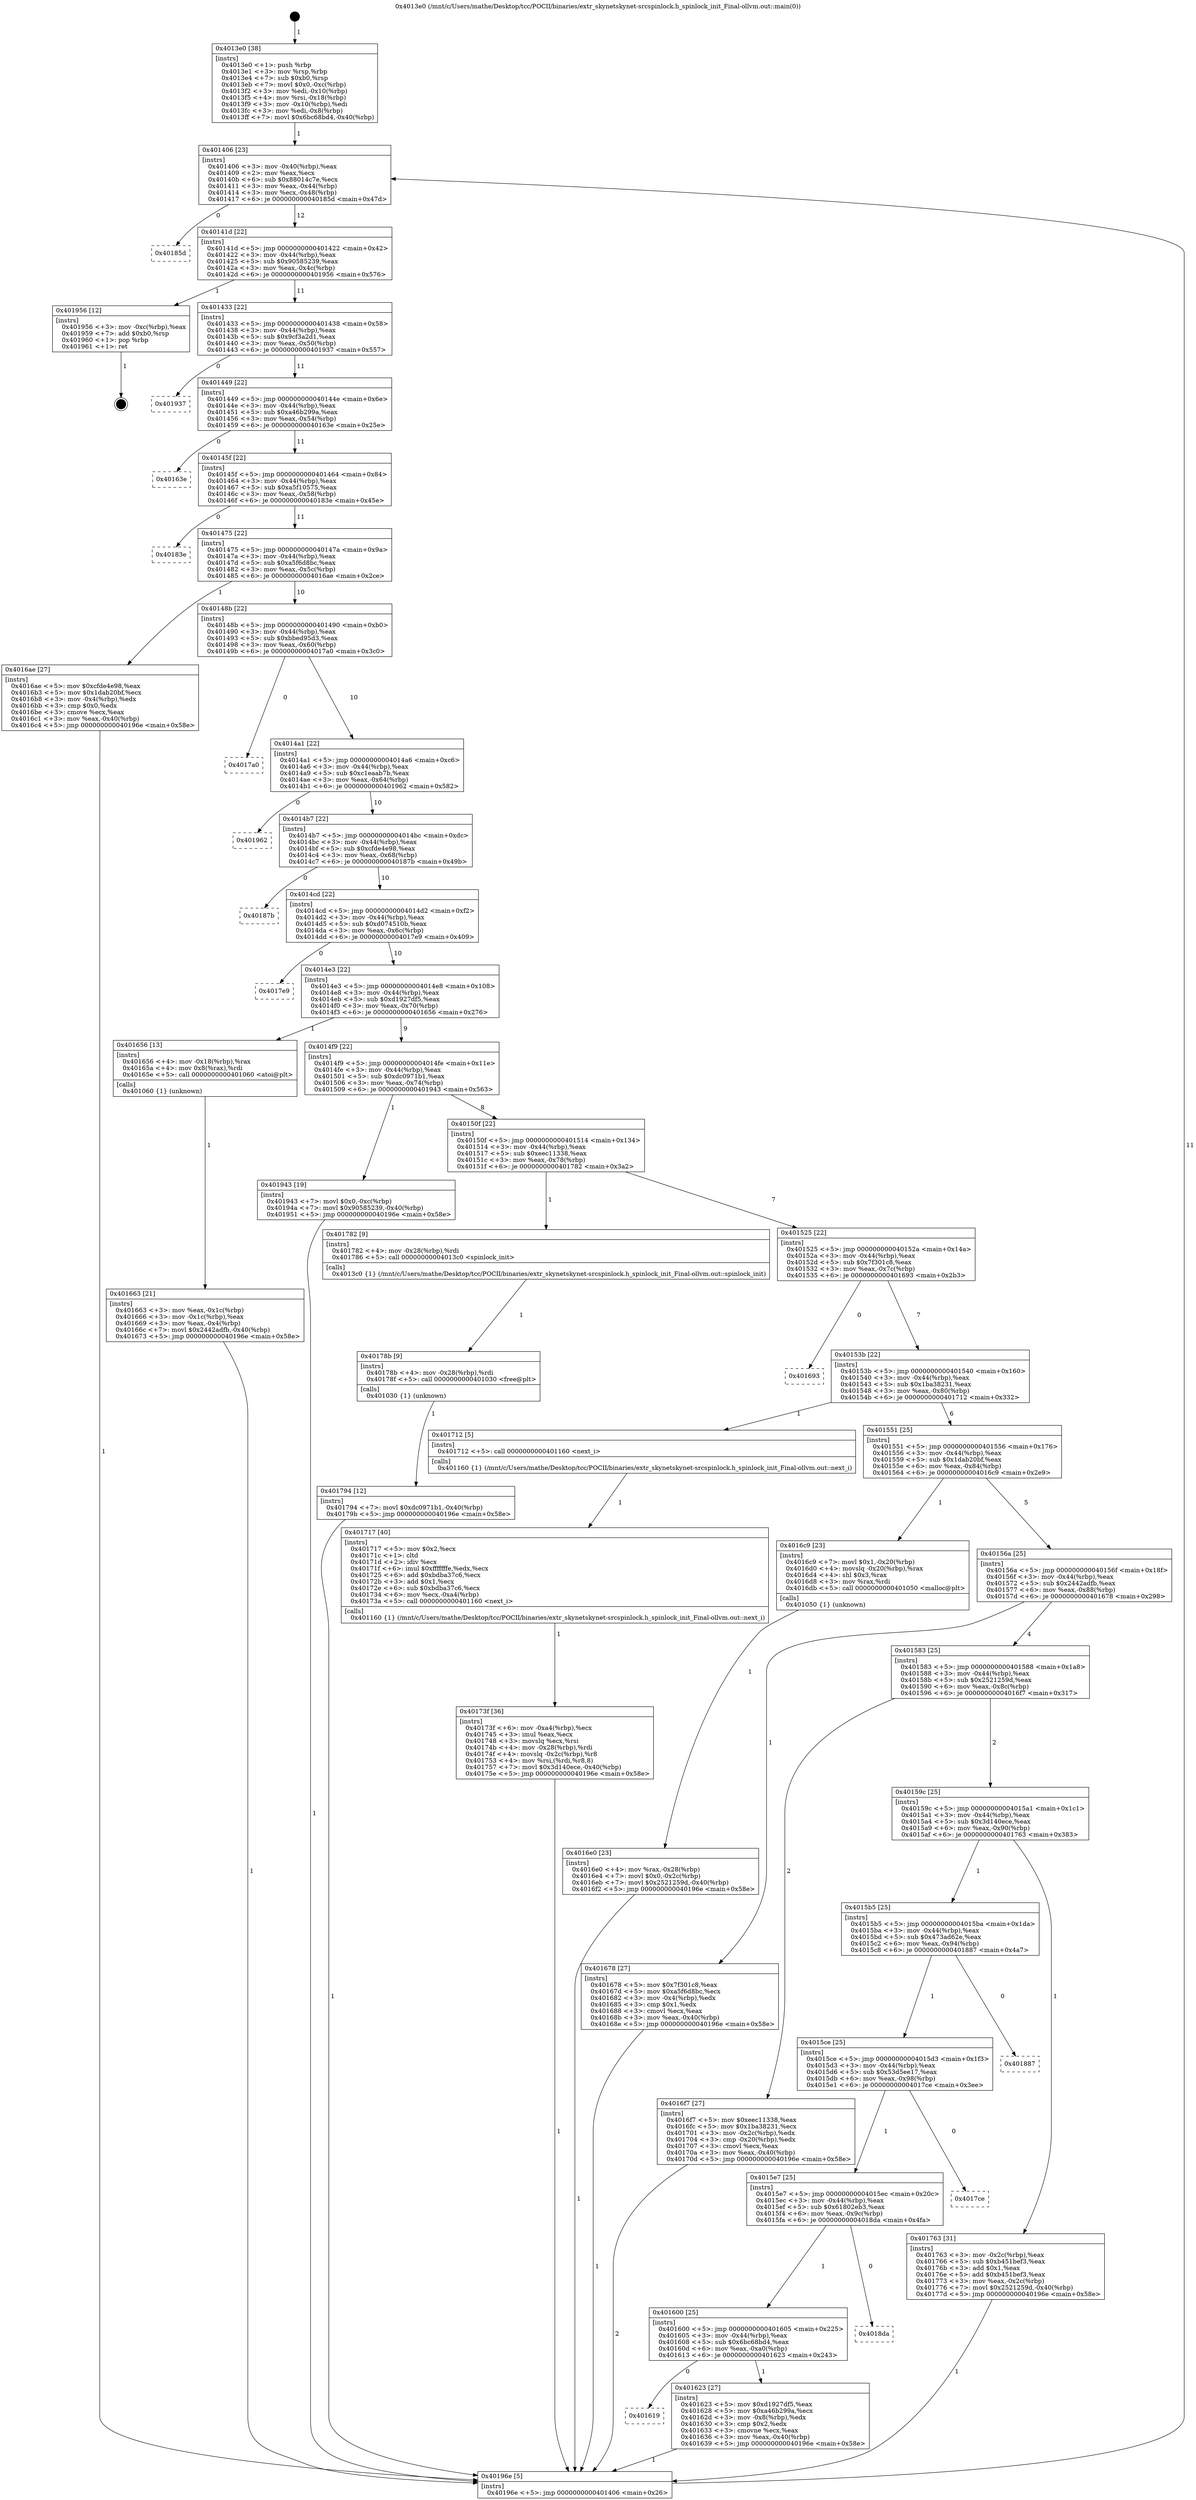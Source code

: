 digraph "0x4013e0" {
  label = "0x4013e0 (/mnt/c/Users/mathe/Desktop/tcc/POCII/binaries/extr_skynetskynet-srcspinlock.h_spinlock_init_Final-ollvm.out::main(0))"
  labelloc = "t"
  node[shape=record]

  Entry [label="",width=0.3,height=0.3,shape=circle,fillcolor=black,style=filled]
  "0x401406" [label="{
     0x401406 [23]\l
     | [instrs]\l
     &nbsp;&nbsp;0x401406 \<+3\>: mov -0x40(%rbp),%eax\l
     &nbsp;&nbsp;0x401409 \<+2\>: mov %eax,%ecx\l
     &nbsp;&nbsp;0x40140b \<+6\>: sub $0x88014c7e,%ecx\l
     &nbsp;&nbsp;0x401411 \<+3\>: mov %eax,-0x44(%rbp)\l
     &nbsp;&nbsp;0x401414 \<+3\>: mov %ecx,-0x48(%rbp)\l
     &nbsp;&nbsp;0x401417 \<+6\>: je 000000000040185d \<main+0x47d\>\l
  }"]
  "0x40185d" [label="{
     0x40185d\l
  }", style=dashed]
  "0x40141d" [label="{
     0x40141d [22]\l
     | [instrs]\l
     &nbsp;&nbsp;0x40141d \<+5\>: jmp 0000000000401422 \<main+0x42\>\l
     &nbsp;&nbsp;0x401422 \<+3\>: mov -0x44(%rbp),%eax\l
     &nbsp;&nbsp;0x401425 \<+5\>: sub $0x90585239,%eax\l
     &nbsp;&nbsp;0x40142a \<+3\>: mov %eax,-0x4c(%rbp)\l
     &nbsp;&nbsp;0x40142d \<+6\>: je 0000000000401956 \<main+0x576\>\l
  }"]
  Exit [label="",width=0.3,height=0.3,shape=circle,fillcolor=black,style=filled,peripheries=2]
  "0x401956" [label="{
     0x401956 [12]\l
     | [instrs]\l
     &nbsp;&nbsp;0x401956 \<+3\>: mov -0xc(%rbp),%eax\l
     &nbsp;&nbsp;0x401959 \<+7\>: add $0xb0,%rsp\l
     &nbsp;&nbsp;0x401960 \<+1\>: pop %rbp\l
     &nbsp;&nbsp;0x401961 \<+1\>: ret\l
  }"]
  "0x401433" [label="{
     0x401433 [22]\l
     | [instrs]\l
     &nbsp;&nbsp;0x401433 \<+5\>: jmp 0000000000401438 \<main+0x58\>\l
     &nbsp;&nbsp;0x401438 \<+3\>: mov -0x44(%rbp),%eax\l
     &nbsp;&nbsp;0x40143b \<+5\>: sub $0x9cf3a2d1,%eax\l
     &nbsp;&nbsp;0x401440 \<+3\>: mov %eax,-0x50(%rbp)\l
     &nbsp;&nbsp;0x401443 \<+6\>: je 0000000000401937 \<main+0x557\>\l
  }"]
  "0x401794" [label="{
     0x401794 [12]\l
     | [instrs]\l
     &nbsp;&nbsp;0x401794 \<+7\>: movl $0xdc0971b1,-0x40(%rbp)\l
     &nbsp;&nbsp;0x40179b \<+5\>: jmp 000000000040196e \<main+0x58e\>\l
  }"]
  "0x401937" [label="{
     0x401937\l
  }", style=dashed]
  "0x401449" [label="{
     0x401449 [22]\l
     | [instrs]\l
     &nbsp;&nbsp;0x401449 \<+5\>: jmp 000000000040144e \<main+0x6e\>\l
     &nbsp;&nbsp;0x40144e \<+3\>: mov -0x44(%rbp),%eax\l
     &nbsp;&nbsp;0x401451 \<+5\>: sub $0xa46b299a,%eax\l
     &nbsp;&nbsp;0x401456 \<+3\>: mov %eax,-0x54(%rbp)\l
     &nbsp;&nbsp;0x401459 \<+6\>: je 000000000040163e \<main+0x25e\>\l
  }"]
  "0x40178b" [label="{
     0x40178b [9]\l
     | [instrs]\l
     &nbsp;&nbsp;0x40178b \<+4\>: mov -0x28(%rbp),%rdi\l
     &nbsp;&nbsp;0x40178f \<+5\>: call 0000000000401030 \<free@plt\>\l
     | [calls]\l
     &nbsp;&nbsp;0x401030 \{1\} (unknown)\l
  }"]
  "0x40163e" [label="{
     0x40163e\l
  }", style=dashed]
  "0x40145f" [label="{
     0x40145f [22]\l
     | [instrs]\l
     &nbsp;&nbsp;0x40145f \<+5\>: jmp 0000000000401464 \<main+0x84\>\l
     &nbsp;&nbsp;0x401464 \<+3\>: mov -0x44(%rbp),%eax\l
     &nbsp;&nbsp;0x401467 \<+5\>: sub $0xa5f10575,%eax\l
     &nbsp;&nbsp;0x40146c \<+3\>: mov %eax,-0x58(%rbp)\l
     &nbsp;&nbsp;0x40146f \<+6\>: je 000000000040183e \<main+0x45e\>\l
  }"]
  "0x40173f" [label="{
     0x40173f [36]\l
     | [instrs]\l
     &nbsp;&nbsp;0x40173f \<+6\>: mov -0xa4(%rbp),%ecx\l
     &nbsp;&nbsp;0x401745 \<+3\>: imul %eax,%ecx\l
     &nbsp;&nbsp;0x401748 \<+3\>: movslq %ecx,%rsi\l
     &nbsp;&nbsp;0x40174b \<+4\>: mov -0x28(%rbp),%rdi\l
     &nbsp;&nbsp;0x40174f \<+4\>: movslq -0x2c(%rbp),%r8\l
     &nbsp;&nbsp;0x401753 \<+4\>: mov %rsi,(%rdi,%r8,8)\l
     &nbsp;&nbsp;0x401757 \<+7\>: movl $0x3d140ece,-0x40(%rbp)\l
     &nbsp;&nbsp;0x40175e \<+5\>: jmp 000000000040196e \<main+0x58e\>\l
  }"]
  "0x40183e" [label="{
     0x40183e\l
  }", style=dashed]
  "0x401475" [label="{
     0x401475 [22]\l
     | [instrs]\l
     &nbsp;&nbsp;0x401475 \<+5\>: jmp 000000000040147a \<main+0x9a\>\l
     &nbsp;&nbsp;0x40147a \<+3\>: mov -0x44(%rbp),%eax\l
     &nbsp;&nbsp;0x40147d \<+5\>: sub $0xa5f6d8bc,%eax\l
     &nbsp;&nbsp;0x401482 \<+3\>: mov %eax,-0x5c(%rbp)\l
     &nbsp;&nbsp;0x401485 \<+6\>: je 00000000004016ae \<main+0x2ce\>\l
  }"]
  "0x401717" [label="{
     0x401717 [40]\l
     | [instrs]\l
     &nbsp;&nbsp;0x401717 \<+5\>: mov $0x2,%ecx\l
     &nbsp;&nbsp;0x40171c \<+1\>: cltd\l
     &nbsp;&nbsp;0x40171d \<+2\>: idiv %ecx\l
     &nbsp;&nbsp;0x40171f \<+6\>: imul $0xfffffffe,%edx,%ecx\l
     &nbsp;&nbsp;0x401725 \<+6\>: add $0xbdba37c6,%ecx\l
     &nbsp;&nbsp;0x40172b \<+3\>: add $0x1,%ecx\l
     &nbsp;&nbsp;0x40172e \<+6\>: sub $0xbdba37c6,%ecx\l
     &nbsp;&nbsp;0x401734 \<+6\>: mov %ecx,-0xa4(%rbp)\l
     &nbsp;&nbsp;0x40173a \<+5\>: call 0000000000401160 \<next_i\>\l
     | [calls]\l
     &nbsp;&nbsp;0x401160 \{1\} (/mnt/c/Users/mathe/Desktop/tcc/POCII/binaries/extr_skynetskynet-srcspinlock.h_spinlock_init_Final-ollvm.out::next_i)\l
  }"]
  "0x4016ae" [label="{
     0x4016ae [27]\l
     | [instrs]\l
     &nbsp;&nbsp;0x4016ae \<+5\>: mov $0xcfde4e98,%eax\l
     &nbsp;&nbsp;0x4016b3 \<+5\>: mov $0x1dab20bf,%ecx\l
     &nbsp;&nbsp;0x4016b8 \<+3\>: mov -0x4(%rbp),%edx\l
     &nbsp;&nbsp;0x4016bb \<+3\>: cmp $0x0,%edx\l
     &nbsp;&nbsp;0x4016be \<+3\>: cmove %ecx,%eax\l
     &nbsp;&nbsp;0x4016c1 \<+3\>: mov %eax,-0x40(%rbp)\l
     &nbsp;&nbsp;0x4016c4 \<+5\>: jmp 000000000040196e \<main+0x58e\>\l
  }"]
  "0x40148b" [label="{
     0x40148b [22]\l
     | [instrs]\l
     &nbsp;&nbsp;0x40148b \<+5\>: jmp 0000000000401490 \<main+0xb0\>\l
     &nbsp;&nbsp;0x401490 \<+3\>: mov -0x44(%rbp),%eax\l
     &nbsp;&nbsp;0x401493 \<+5\>: sub $0xbbed95d3,%eax\l
     &nbsp;&nbsp;0x401498 \<+3\>: mov %eax,-0x60(%rbp)\l
     &nbsp;&nbsp;0x40149b \<+6\>: je 00000000004017a0 \<main+0x3c0\>\l
  }"]
  "0x4016e0" [label="{
     0x4016e0 [23]\l
     | [instrs]\l
     &nbsp;&nbsp;0x4016e0 \<+4\>: mov %rax,-0x28(%rbp)\l
     &nbsp;&nbsp;0x4016e4 \<+7\>: movl $0x0,-0x2c(%rbp)\l
     &nbsp;&nbsp;0x4016eb \<+7\>: movl $0x2521259d,-0x40(%rbp)\l
     &nbsp;&nbsp;0x4016f2 \<+5\>: jmp 000000000040196e \<main+0x58e\>\l
  }"]
  "0x4017a0" [label="{
     0x4017a0\l
  }", style=dashed]
  "0x4014a1" [label="{
     0x4014a1 [22]\l
     | [instrs]\l
     &nbsp;&nbsp;0x4014a1 \<+5\>: jmp 00000000004014a6 \<main+0xc6\>\l
     &nbsp;&nbsp;0x4014a6 \<+3\>: mov -0x44(%rbp),%eax\l
     &nbsp;&nbsp;0x4014a9 \<+5\>: sub $0xc1eaab7b,%eax\l
     &nbsp;&nbsp;0x4014ae \<+3\>: mov %eax,-0x64(%rbp)\l
     &nbsp;&nbsp;0x4014b1 \<+6\>: je 0000000000401962 \<main+0x582\>\l
  }"]
  "0x401663" [label="{
     0x401663 [21]\l
     | [instrs]\l
     &nbsp;&nbsp;0x401663 \<+3\>: mov %eax,-0x1c(%rbp)\l
     &nbsp;&nbsp;0x401666 \<+3\>: mov -0x1c(%rbp),%eax\l
     &nbsp;&nbsp;0x401669 \<+3\>: mov %eax,-0x4(%rbp)\l
     &nbsp;&nbsp;0x40166c \<+7\>: movl $0x2442adfb,-0x40(%rbp)\l
     &nbsp;&nbsp;0x401673 \<+5\>: jmp 000000000040196e \<main+0x58e\>\l
  }"]
  "0x401962" [label="{
     0x401962\l
  }", style=dashed]
  "0x4014b7" [label="{
     0x4014b7 [22]\l
     | [instrs]\l
     &nbsp;&nbsp;0x4014b7 \<+5\>: jmp 00000000004014bc \<main+0xdc\>\l
     &nbsp;&nbsp;0x4014bc \<+3\>: mov -0x44(%rbp),%eax\l
     &nbsp;&nbsp;0x4014bf \<+5\>: sub $0xcfde4e98,%eax\l
     &nbsp;&nbsp;0x4014c4 \<+3\>: mov %eax,-0x68(%rbp)\l
     &nbsp;&nbsp;0x4014c7 \<+6\>: je 000000000040187b \<main+0x49b\>\l
  }"]
  "0x4013e0" [label="{
     0x4013e0 [38]\l
     | [instrs]\l
     &nbsp;&nbsp;0x4013e0 \<+1\>: push %rbp\l
     &nbsp;&nbsp;0x4013e1 \<+3\>: mov %rsp,%rbp\l
     &nbsp;&nbsp;0x4013e4 \<+7\>: sub $0xb0,%rsp\l
     &nbsp;&nbsp;0x4013eb \<+7\>: movl $0x0,-0xc(%rbp)\l
     &nbsp;&nbsp;0x4013f2 \<+3\>: mov %edi,-0x10(%rbp)\l
     &nbsp;&nbsp;0x4013f5 \<+4\>: mov %rsi,-0x18(%rbp)\l
     &nbsp;&nbsp;0x4013f9 \<+3\>: mov -0x10(%rbp),%edi\l
     &nbsp;&nbsp;0x4013fc \<+3\>: mov %edi,-0x8(%rbp)\l
     &nbsp;&nbsp;0x4013ff \<+7\>: movl $0x6bc68bd4,-0x40(%rbp)\l
  }"]
  "0x40187b" [label="{
     0x40187b\l
  }", style=dashed]
  "0x4014cd" [label="{
     0x4014cd [22]\l
     | [instrs]\l
     &nbsp;&nbsp;0x4014cd \<+5\>: jmp 00000000004014d2 \<main+0xf2\>\l
     &nbsp;&nbsp;0x4014d2 \<+3\>: mov -0x44(%rbp),%eax\l
     &nbsp;&nbsp;0x4014d5 \<+5\>: sub $0xd074510b,%eax\l
     &nbsp;&nbsp;0x4014da \<+3\>: mov %eax,-0x6c(%rbp)\l
     &nbsp;&nbsp;0x4014dd \<+6\>: je 00000000004017e9 \<main+0x409\>\l
  }"]
  "0x40196e" [label="{
     0x40196e [5]\l
     | [instrs]\l
     &nbsp;&nbsp;0x40196e \<+5\>: jmp 0000000000401406 \<main+0x26\>\l
  }"]
  "0x4017e9" [label="{
     0x4017e9\l
  }", style=dashed]
  "0x4014e3" [label="{
     0x4014e3 [22]\l
     | [instrs]\l
     &nbsp;&nbsp;0x4014e3 \<+5\>: jmp 00000000004014e8 \<main+0x108\>\l
     &nbsp;&nbsp;0x4014e8 \<+3\>: mov -0x44(%rbp),%eax\l
     &nbsp;&nbsp;0x4014eb \<+5\>: sub $0xd1927df5,%eax\l
     &nbsp;&nbsp;0x4014f0 \<+3\>: mov %eax,-0x70(%rbp)\l
     &nbsp;&nbsp;0x4014f3 \<+6\>: je 0000000000401656 \<main+0x276\>\l
  }"]
  "0x401619" [label="{
     0x401619\l
  }", style=dashed]
  "0x401656" [label="{
     0x401656 [13]\l
     | [instrs]\l
     &nbsp;&nbsp;0x401656 \<+4\>: mov -0x18(%rbp),%rax\l
     &nbsp;&nbsp;0x40165a \<+4\>: mov 0x8(%rax),%rdi\l
     &nbsp;&nbsp;0x40165e \<+5\>: call 0000000000401060 \<atoi@plt\>\l
     | [calls]\l
     &nbsp;&nbsp;0x401060 \{1\} (unknown)\l
  }"]
  "0x4014f9" [label="{
     0x4014f9 [22]\l
     | [instrs]\l
     &nbsp;&nbsp;0x4014f9 \<+5\>: jmp 00000000004014fe \<main+0x11e\>\l
     &nbsp;&nbsp;0x4014fe \<+3\>: mov -0x44(%rbp),%eax\l
     &nbsp;&nbsp;0x401501 \<+5\>: sub $0xdc0971b1,%eax\l
     &nbsp;&nbsp;0x401506 \<+3\>: mov %eax,-0x74(%rbp)\l
     &nbsp;&nbsp;0x401509 \<+6\>: je 0000000000401943 \<main+0x563\>\l
  }"]
  "0x401623" [label="{
     0x401623 [27]\l
     | [instrs]\l
     &nbsp;&nbsp;0x401623 \<+5\>: mov $0xd1927df5,%eax\l
     &nbsp;&nbsp;0x401628 \<+5\>: mov $0xa46b299a,%ecx\l
     &nbsp;&nbsp;0x40162d \<+3\>: mov -0x8(%rbp),%edx\l
     &nbsp;&nbsp;0x401630 \<+3\>: cmp $0x2,%edx\l
     &nbsp;&nbsp;0x401633 \<+3\>: cmovne %ecx,%eax\l
     &nbsp;&nbsp;0x401636 \<+3\>: mov %eax,-0x40(%rbp)\l
     &nbsp;&nbsp;0x401639 \<+5\>: jmp 000000000040196e \<main+0x58e\>\l
  }"]
  "0x401943" [label="{
     0x401943 [19]\l
     | [instrs]\l
     &nbsp;&nbsp;0x401943 \<+7\>: movl $0x0,-0xc(%rbp)\l
     &nbsp;&nbsp;0x40194a \<+7\>: movl $0x90585239,-0x40(%rbp)\l
     &nbsp;&nbsp;0x401951 \<+5\>: jmp 000000000040196e \<main+0x58e\>\l
  }"]
  "0x40150f" [label="{
     0x40150f [22]\l
     | [instrs]\l
     &nbsp;&nbsp;0x40150f \<+5\>: jmp 0000000000401514 \<main+0x134\>\l
     &nbsp;&nbsp;0x401514 \<+3\>: mov -0x44(%rbp),%eax\l
     &nbsp;&nbsp;0x401517 \<+5\>: sub $0xeec11338,%eax\l
     &nbsp;&nbsp;0x40151c \<+3\>: mov %eax,-0x78(%rbp)\l
     &nbsp;&nbsp;0x40151f \<+6\>: je 0000000000401782 \<main+0x3a2\>\l
  }"]
  "0x401600" [label="{
     0x401600 [25]\l
     | [instrs]\l
     &nbsp;&nbsp;0x401600 \<+5\>: jmp 0000000000401605 \<main+0x225\>\l
     &nbsp;&nbsp;0x401605 \<+3\>: mov -0x44(%rbp),%eax\l
     &nbsp;&nbsp;0x401608 \<+5\>: sub $0x6bc68bd4,%eax\l
     &nbsp;&nbsp;0x40160d \<+6\>: mov %eax,-0xa0(%rbp)\l
     &nbsp;&nbsp;0x401613 \<+6\>: je 0000000000401623 \<main+0x243\>\l
  }"]
  "0x401782" [label="{
     0x401782 [9]\l
     | [instrs]\l
     &nbsp;&nbsp;0x401782 \<+4\>: mov -0x28(%rbp),%rdi\l
     &nbsp;&nbsp;0x401786 \<+5\>: call 00000000004013c0 \<spinlock_init\>\l
     | [calls]\l
     &nbsp;&nbsp;0x4013c0 \{1\} (/mnt/c/Users/mathe/Desktop/tcc/POCII/binaries/extr_skynetskynet-srcspinlock.h_spinlock_init_Final-ollvm.out::spinlock_init)\l
  }"]
  "0x401525" [label="{
     0x401525 [22]\l
     | [instrs]\l
     &nbsp;&nbsp;0x401525 \<+5\>: jmp 000000000040152a \<main+0x14a\>\l
     &nbsp;&nbsp;0x40152a \<+3\>: mov -0x44(%rbp),%eax\l
     &nbsp;&nbsp;0x40152d \<+5\>: sub $0x7f301c8,%eax\l
     &nbsp;&nbsp;0x401532 \<+3\>: mov %eax,-0x7c(%rbp)\l
     &nbsp;&nbsp;0x401535 \<+6\>: je 0000000000401693 \<main+0x2b3\>\l
  }"]
  "0x4018da" [label="{
     0x4018da\l
  }", style=dashed]
  "0x401693" [label="{
     0x401693\l
  }", style=dashed]
  "0x40153b" [label="{
     0x40153b [22]\l
     | [instrs]\l
     &nbsp;&nbsp;0x40153b \<+5\>: jmp 0000000000401540 \<main+0x160\>\l
     &nbsp;&nbsp;0x401540 \<+3\>: mov -0x44(%rbp),%eax\l
     &nbsp;&nbsp;0x401543 \<+5\>: sub $0x1ba38231,%eax\l
     &nbsp;&nbsp;0x401548 \<+3\>: mov %eax,-0x80(%rbp)\l
     &nbsp;&nbsp;0x40154b \<+6\>: je 0000000000401712 \<main+0x332\>\l
  }"]
  "0x4015e7" [label="{
     0x4015e7 [25]\l
     | [instrs]\l
     &nbsp;&nbsp;0x4015e7 \<+5\>: jmp 00000000004015ec \<main+0x20c\>\l
     &nbsp;&nbsp;0x4015ec \<+3\>: mov -0x44(%rbp),%eax\l
     &nbsp;&nbsp;0x4015ef \<+5\>: sub $0x61802eb3,%eax\l
     &nbsp;&nbsp;0x4015f4 \<+6\>: mov %eax,-0x9c(%rbp)\l
     &nbsp;&nbsp;0x4015fa \<+6\>: je 00000000004018da \<main+0x4fa\>\l
  }"]
  "0x401712" [label="{
     0x401712 [5]\l
     | [instrs]\l
     &nbsp;&nbsp;0x401712 \<+5\>: call 0000000000401160 \<next_i\>\l
     | [calls]\l
     &nbsp;&nbsp;0x401160 \{1\} (/mnt/c/Users/mathe/Desktop/tcc/POCII/binaries/extr_skynetskynet-srcspinlock.h_spinlock_init_Final-ollvm.out::next_i)\l
  }"]
  "0x401551" [label="{
     0x401551 [25]\l
     | [instrs]\l
     &nbsp;&nbsp;0x401551 \<+5\>: jmp 0000000000401556 \<main+0x176\>\l
     &nbsp;&nbsp;0x401556 \<+3\>: mov -0x44(%rbp),%eax\l
     &nbsp;&nbsp;0x401559 \<+5\>: sub $0x1dab20bf,%eax\l
     &nbsp;&nbsp;0x40155e \<+6\>: mov %eax,-0x84(%rbp)\l
     &nbsp;&nbsp;0x401564 \<+6\>: je 00000000004016c9 \<main+0x2e9\>\l
  }"]
  "0x4017ce" [label="{
     0x4017ce\l
  }", style=dashed]
  "0x4016c9" [label="{
     0x4016c9 [23]\l
     | [instrs]\l
     &nbsp;&nbsp;0x4016c9 \<+7\>: movl $0x1,-0x20(%rbp)\l
     &nbsp;&nbsp;0x4016d0 \<+4\>: movslq -0x20(%rbp),%rax\l
     &nbsp;&nbsp;0x4016d4 \<+4\>: shl $0x3,%rax\l
     &nbsp;&nbsp;0x4016d8 \<+3\>: mov %rax,%rdi\l
     &nbsp;&nbsp;0x4016db \<+5\>: call 0000000000401050 \<malloc@plt\>\l
     | [calls]\l
     &nbsp;&nbsp;0x401050 \{1\} (unknown)\l
  }"]
  "0x40156a" [label="{
     0x40156a [25]\l
     | [instrs]\l
     &nbsp;&nbsp;0x40156a \<+5\>: jmp 000000000040156f \<main+0x18f\>\l
     &nbsp;&nbsp;0x40156f \<+3\>: mov -0x44(%rbp),%eax\l
     &nbsp;&nbsp;0x401572 \<+5\>: sub $0x2442adfb,%eax\l
     &nbsp;&nbsp;0x401577 \<+6\>: mov %eax,-0x88(%rbp)\l
     &nbsp;&nbsp;0x40157d \<+6\>: je 0000000000401678 \<main+0x298\>\l
  }"]
  "0x4015ce" [label="{
     0x4015ce [25]\l
     | [instrs]\l
     &nbsp;&nbsp;0x4015ce \<+5\>: jmp 00000000004015d3 \<main+0x1f3\>\l
     &nbsp;&nbsp;0x4015d3 \<+3\>: mov -0x44(%rbp),%eax\l
     &nbsp;&nbsp;0x4015d6 \<+5\>: sub $0x53d5ee17,%eax\l
     &nbsp;&nbsp;0x4015db \<+6\>: mov %eax,-0x98(%rbp)\l
     &nbsp;&nbsp;0x4015e1 \<+6\>: je 00000000004017ce \<main+0x3ee\>\l
  }"]
  "0x401678" [label="{
     0x401678 [27]\l
     | [instrs]\l
     &nbsp;&nbsp;0x401678 \<+5\>: mov $0x7f301c8,%eax\l
     &nbsp;&nbsp;0x40167d \<+5\>: mov $0xa5f6d8bc,%ecx\l
     &nbsp;&nbsp;0x401682 \<+3\>: mov -0x4(%rbp),%edx\l
     &nbsp;&nbsp;0x401685 \<+3\>: cmp $0x1,%edx\l
     &nbsp;&nbsp;0x401688 \<+3\>: cmovl %ecx,%eax\l
     &nbsp;&nbsp;0x40168b \<+3\>: mov %eax,-0x40(%rbp)\l
     &nbsp;&nbsp;0x40168e \<+5\>: jmp 000000000040196e \<main+0x58e\>\l
  }"]
  "0x401583" [label="{
     0x401583 [25]\l
     | [instrs]\l
     &nbsp;&nbsp;0x401583 \<+5\>: jmp 0000000000401588 \<main+0x1a8\>\l
     &nbsp;&nbsp;0x401588 \<+3\>: mov -0x44(%rbp),%eax\l
     &nbsp;&nbsp;0x40158b \<+5\>: sub $0x2521259d,%eax\l
     &nbsp;&nbsp;0x401590 \<+6\>: mov %eax,-0x8c(%rbp)\l
     &nbsp;&nbsp;0x401596 \<+6\>: je 00000000004016f7 \<main+0x317\>\l
  }"]
  "0x401887" [label="{
     0x401887\l
  }", style=dashed]
  "0x4016f7" [label="{
     0x4016f7 [27]\l
     | [instrs]\l
     &nbsp;&nbsp;0x4016f7 \<+5\>: mov $0xeec11338,%eax\l
     &nbsp;&nbsp;0x4016fc \<+5\>: mov $0x1ba38231,%ecx\l
     &nbsp;&nbsp;0x401701 \<+3\>: mov -0x2c(%rbp),%edx\l
     &nbsp;&nbsp;0x401704 \<+3\>: cmp -0x20(%rbp),%edx\l
     &nbsp;&nbsp;0x401707 \<+3\>: cmovl %ecx,%eax\l
     &nbsp;&nbsp;0x40170a \<+3\>: mov %eax,-0x40(%rbp)\l
     &nbsp;&nbsp;0x40170d \<+5\>: jmp 000000000040196e \<main+0x58e\>\l
  }"]
  "0x40159c" [label="{
     0x40159c [25]\l
     | [instrs]\l
     &nbsp;&nbsp;0x40159c \<+5\>: jmp 00000000004015a1 \<main+0x1c1\>\l
     &nbsp;&nbsp;0x4015a1 \<+3\>: mov -0x44(%rbp),%eax\l
     &nbsp;&nbsp;0x4015a4 \<+5\>: sub $0x3d140ece,%eax\l
     &nbsp;&nbsp;0x4015a9 \<+6\>: mov %eax,-0x90(%rbp)\l
     &nbsp;&nbsp;0x4015af \<+6\>: je 0000000000401763 \<main+0x383\>\l
  }"]
  "0x4015b5" [label="{
     0x4015b5 [25]\l
     | [instrs]\l
     &nbsp;&nbsp;0x4015b5 \<+5\>: jmp 00000000004015ba \<main+0x1da\>\l
     &nbsp;&nbsp;0x4015ba \<+3\>: mov -0x44(%rbp),%eax\l
     &nbsp;&nbsp;0x4015bd \<+5\>: sub $0x473ad62e,%eax\l
     &nbsp;&nbsp;0x4015c2 \<+6\>: mov %eax,-0x94(%rbp)\l
     &nbsp;&nbsp;0x4015c8 \<+6\>: je 0000000000401887 \<main+0x4a7\>\l
  }"]
  "0x401763" [label="{
     0x401763 [31]\l
     | [instrs]\l
     &nbsp;&nbsp;0x401763 \<+3\>: mov -0x2c(%rbp),%eax\l
     &nbsp;&nbsp;0x401766 \<+5\>: sub $0xb451bef3,%eax\l
     &nbsp;&nbsp;0x40176b \<+3\>: add $0x1,%eax\l
     &nbsp;&nbsp;0x40176e \<+5\>: add $0xb451bef3,%eax\l
     &nbsp;&nbsp;0x401773 \<+3\>: mov %eax,-0x2c(%rbp)\l
     &nbsp;&nbsp;0x401776 \<+7\>: movl $0x2521259d,-0x40(%rbp)\l
     &nbsp;&nbsp;0x40177d \<+5\>: jmp 000000000040196e \<main+0x58e\>\l
  }"]
  Entry -> "0x4013e0" [label=" 1"]
  "0x401406" -> "0x40185d" [label=" 0"]
  "0x401406" -> "0x40141d" [label=" 12"]
  "0x401956" -> Exit [label=" 1"]
  "0x40141d" -> "0x401956" [label=" 1"]
  "0x40141d" -> "0x401433" [label=" 11"]
  "0x401943" -> "0x40196e" [label=" 1"]
  "0x401433" -> "0x401937" [label=" 0"]
  "0x401433" -> "0x401449" [label=" 11"]
  "0x401794" -> "0x40196e" [label=" 1"]
  "0x401449" -> "0x40163e" [label=" 0"]
  "0x401449" -> "0x40145f" [label=" 11"]
  "0x40178b" -> "0x401794" [label=" 1"]
  "0x40145f" -> "0x40183e" [label=" 0"]
  "0x40145f" -> "0x401475" [label=" 11"]
  "0x401782" -> "0x40178b" [label=" 1"]
  "0x401475" -> "0x4016ae" [label=" 1"]
  "0x401475" -> "0x40148b" [label=" 10"]
  "0x401763" -> "0x40196e" [label=" 1"]
  "0x40148b" -> "0x4017a0" [label=" 0"]
  "0x40148b" -> "0x4014a1" [label=" 10"]
  "0x40173f" -> "0x40196e" [label=" 1"]
  "0x4014a1" -> "0x401962" [label=" 0"]
  "0x4014a1" -> "0x4014b7" [label=" 10"]
  "0x401717" -> "0x40173f" [label=" 1"]
  "0x4014b7" -> "0x40187b" [label=" 0"]
  "0x4014b7" -> "0x4014cd" [label=" 10"]
  "0x401712" -> "0x401717" [label=" 1"]
  "0x4014cd" -> "0x4017e9" [label=" 0"]
  "0x4014cd" -> "0x4014e3" [label=" 10"]
  "0x4016f7" -> "0x40196e" [label=" 2"]
  "0x4014e3" -> "0x401656" [label=" 1"]
  "0x4014e3" -> "0x4014f9" [label=" 9"]
  "0x4016e0" -> "0x40196e" [label=" 1"]
  "0x4014f9" -> "0x401943" [label=" 1"]
  "0x4014f9" -> "0x40150f" [label=" 8"]
  "0x4016c9" -> "0x4016e0" [label=" 1"]
  "0x40150f" -> "0x401782" [label=" 1"]
  "0x40150f" -> "0x401525" [label=" 7"]
  "0x401678" -> "0x40196e" [label=" 1"]
  "0x401525" -> "0x401693" [label=" 0"]
  "0x401525" -> "0x40153b" [label=" 7"]
  "0x401663" -> "0x40196e" [label=" 1"]
  "0x40153b" -> "0x401712" [label=" 1"]
  "0x40153b" -> "0x401551" [label=" 6"]
  "0x40196e" -> "0x401406" [label=" 11"]
  "0x401551" -> "0x4016c9" [label=" 1"]
  "0x401551" -> "0x40156a" [label=" 5"]
  "0x4013e0" -> "0x401406" [label=" 1"]
  "0x40156a" -> "0x401678" [label=" 1"]
  "0x40156a" -> "0x401583" [label=" 4"]
  "0x401600" -> "0x401619" [label=" 0"]
  "0x401583" -> "0x4016f7" [label=" 2"]
  "0x401583" -> "0x40159c" [label=" 2"]
  "0x401600" -> "0x401623" [label=" 1"]
  "0x40159c" -> "0x401763" [label=" 1"]
  "0x40159c" -> "0x4015b5" [label=" 1"]
  "0x4016ae" -> "0x40196e" [label=" 1"]
  "0x4015b5" -> "0x401887" [label=" 0"]
  "0x4015b5" -> "0x4015ce" [label=" 1"]
  "0x401623" -> "0x40196e" [label=" 1"]
  "0x4015ce" -> "0x4017ce" [label=" 0"]
  "0x4015ce" -> "0x4015e7" [label=" 1"]
  "0x401656" -> "0x401663" [label=" 1"]
  "0x4015e7" -> "0x4018da" [label=" 0"]
  "0x4015e7" -> "0x401600" [label=" 1"]
}
